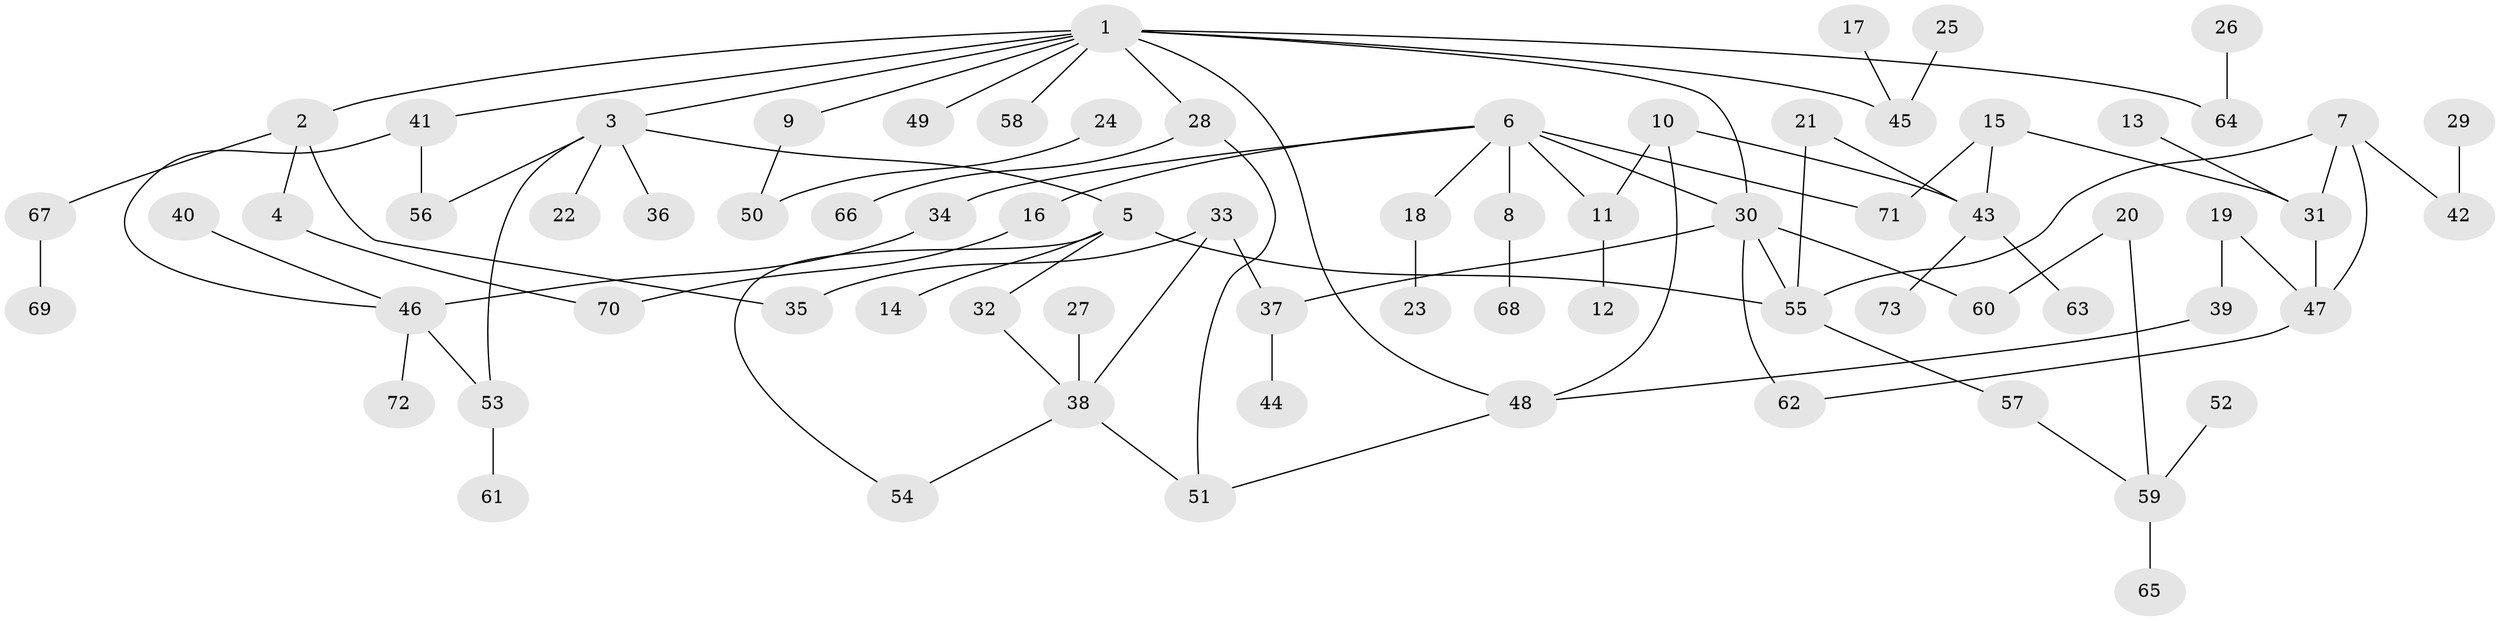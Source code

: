 // original degree distribution, {7: 0.020689655172413793, 5: 0.020689655172413793, 4: 0.08275862068965517, 3: 0.2206896551724138, 2: 0.3310344827586207, 1: 0.31724137931034485, 6: 0.006896551724137931}
// Generated by graph-tools (version 1.1) at 2025/25/03/09/25 03:25:29]
// undirected, 73 vertices, 90 edges
graph export_dot {
graph [start="1"]
  node [color=gray90,style=filled];
  1;
  2;
  3;
  4;
  5;
  6;
  7;
  8;
  9;
  10;
  11;
  12;
  13;
  14;
  15;
  16;
  17;
  18;
  19;
  20;
  21;
  22;
  23;
  24;
  25;
  26;
  27;
  28;
  29;
  30;
  31;
  32;
  33;
  34;
  35;
  36;
  37;
  38;
  39;
  40;
  41;
  42;
  43;
  44;
  45;
  46;
  47;
  48;
  49;
  50;
  51;
  52;
  53;
  54;
  55;
  56;
  57;
  58;
  59;
  60;
  61;
  62;
  63;
  64;
  65;
  66;
  67;
  68;
  69;
  70;
  71;
  72;
  73;
  1 -- 2 [weight=1.0];
  1 -- 3 [weight=1.0];
  1 -- 9 [weight=1.0];
  1 -- 28 [weight=1.0];
  1 -- 30 [weight=1.0];
  1 -- 41 [weight=1.0];
  1 -- 45 [weight=2.0];
  1 -- 48 [weight=1.0];
  1 -- 49 [weight=1.0];
  1 -- 58 [weight=1.0];
  1 -- 64 [weight=1.0];
  2 -- 4 [weight=1.0];
  2 -- 35 [weight=1.0];
  2 -- 67 [weight=1.0];
  3 -- 5 [weight=1.0];
  3 -- 22 [weight=1.0];
  3 -- 36 [weight=1.0];
  3 -- 53 [weight=1.0];
  3 -- 56 [weight=1.0];
  4 -- 70 [weight=1.0];
  5 -- 14 [weight=1.0];
  5 -- 32 [weight=1.0];
  5 -- 54 [weight=1.0];
  5 -- 55 [weight=1.0];
  6 -- 8 [weight=1.0];
  6 -- 11 [weight=1.0];
  6 -- 16 [weight=1.0];
  6 -- 18 [weight=1.0];
  6 -- 30 [weight=1.0];
  6 -- 34 [weight=1.0];
  6 -- 71 [weight=1.0];
  7 -- 31 [weight=1.0];
  7 -- 42 [weight=1.0];
  7 -- 47 [weight=1.0];
  7 -- 55 [weight=1.0];
  8 -- 68 [weight=1.0];
  9 -- 50 [weight=1.0];
  10 -- 11 [weight=1.0];
  10 -- 43 [weight=1.0];
  10 -- 48 [weight=1.0];
  11 -- 12 [weight=1.0];
  13 -- 31 [weight=1.0];
  15 -- 31 [weight=1.0];
  15 -- 43 [weight=1.0];
  15 -- 71 [weight=1.0];
  16 -- 70 [weight=1.0];
  17 -- 45 [weight=1.0];
  18 -- 23 [weight=1.0];
  19 -- 39 [weight=1.0];
  19 -- 47 [weight=1.0];
  20 -- 59 [weight=1.0];
  20 -- 60 [weight=1.0];
  21 -- 43 [weight=1.0];
  21 -- 55 [weight=1.0];
  24 -- 50 [weight=1.0];
  25 -- 45 [weight=1.0];
  26 -- 64 [weight=1.0];
  27 -- 38 [weight=1.0];
  28 -- 51 [weight=1.0];
  28 -- 66 [weight=1.0];
  29 -- 42 [weight=1.0];
  30 -- 37 [weight=1.0];
  30 -- 55 [weight=1.0];
  30 -- 60 [weight=1.0];
  30 -- 62 [weight=1.0];
  31 -- 47 [weight=1.0];
  32 -- 38 [weight=1.0];
  33 -- 35 [weight=1.0];
  33 -- 37 [weight=1.0];
  33 -- 38 [weight=1.0];
  34 -- 46 [weight=2.0];
  37 -- 44 [weight=1.0];
  38 -- 51 [weight=1.0];
  38 -- 54 [weight=1.0];
  39 -- 48 [weight=1.0];
  40 -- 46 [weight=1.0];
  41 -- 46 [weight=1.0];
  41 -- 56 [weight=1.0];
  43 -- 63 [weight=1.0];
  43 -- 73 [weight=1.0];
  46 -- 53 [weight=1.0];
  46 -- 72 [weight=1.0];
  47 -- 62 [weight=1.0];
  48 -- 51 [weight=1.0];
  52 -- 59 [weight=1.0];
  53 -- 61 [weight=1.0];
  55 -- 57 [weight=1.0];
  57 -- 59 [weight=1.0];
  59 -- 65 [weight=1.0];
  67 -- 69 [weight=1.0];
}
